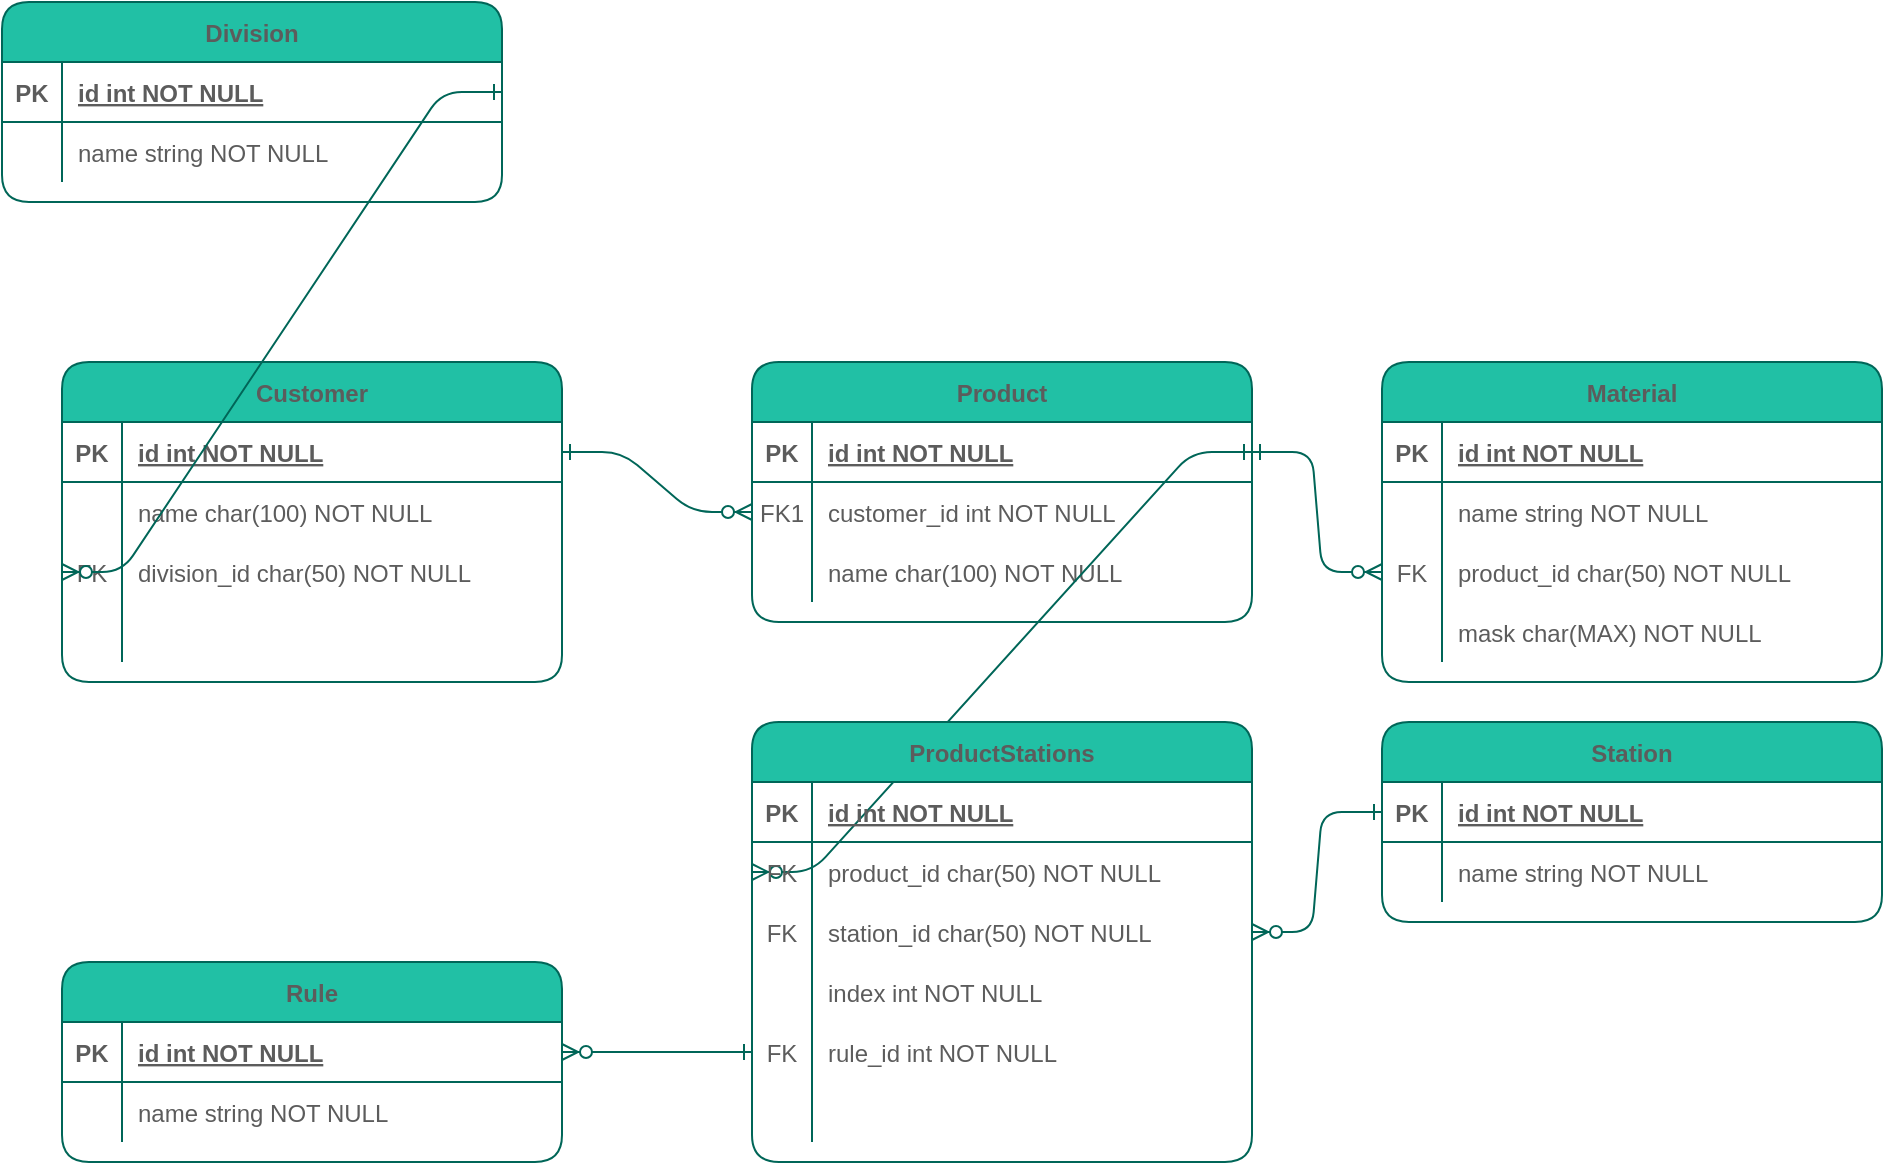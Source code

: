 <mxfile version="13.6.2" type="github">
  <diagram id="R2lEEEUBdFMjLlhIrx00" name="Page-1">
    <mxGraphModel dx="1422" dy="1894" grid="1" gridSize="10" guides="1" tooltips="1" connect="1" arrows="1" fold="1" page="1" pageScale="1" pageWidth="850" pageHeight="1100" math="0" shadow="0" extFonts="Permanent Marker^https://fonts.googleapis.com/css?family=Permanent+Marker">
      <root>
        <mxCell id="0" />
        <mxCell id="1" parent="0" />
        <mxCell id="C-vyLk0tnHw3VtMMgP7b-1" value="" style="edgeStyle=entityRelationEdgeStyle;endArrow=ERzeroToMany;startArrow=ERone;endFill=1;startFill=0;strokeColor=#006658;fontColor=#5C5C5C;" parent="1" source="C-vyLk0tnHw3VtMMgP7b-24" target="C-vyLk0tnHw3VtMMgP7b-6" edge="1">
          <mxGeometry width="100" height="100" relative="1" as="geometry">
            <mxPoint x="340" y="720" as="sourcePoint" />
            <mxPoint x="440" y="620" as="targetPoint" />
          </mxGeometry>
        </mxCell>
        <mxCell id="C-vyLk0tnHw3VtMMgP7b-23" value="Customer" style="shape=table;startSize=30;container=1;collapsible=1;childLayout=tableLayout;fixedRows=1;rowLines=0;fontStyle=1;align=center;resizeLast=1;rounded=1;fillColor=#21C0A5;strokeColor=#006658;fontColor=#5C5C5C;" parent="1" vertex="1">
          <mxGeometry x="80" y="120" width="250" height="160" as="geometry">
            <mxRectangle x="80" y="120" width="90" height="30" as="alternateBounds" />
          </mxGeometry>
        </mxCell>
        <mxCell id="C-vyLk0tnHw3VtMMgP7b-24" value="" style="shape=partialRectangle;collapsible=0;dropTarget=0;pointerEvents=0;fillColor=none;points=[[0,0.5],[1,0.5]];portConstraint=eastwest;top=0;left=0;right=0;bottom=1;rounded=1;strokeColor=#006658;fontColor=#5C5C5C;" parent="C-vyLk0tnHw3VtMMgP7b-23" vertex="1">
          <mxGeometry y="30" width="250" height="30" as="geometry" />
        </mxCell>
        <mxCell id="C-vyLk0tnHw3VtMMgP7b-25" value="PK" style="shape=partialRectangle;overflow=hidden;connectable=0;fillColor=none;top=0;left=0;bottom=0;right=0;fontStyle=1;rounded=1;strokeColor=#006658;fontColor=#5C5C5C;" parent="C-vyLk0tnHw3VtMMgP7b-24" vertex="1">
          <mxGeometry width="30" height="30" as="geometry" />
        </mxCell>
        <mxCell id="C-vyLk0tnHw3VtMMgP7b-26" value="id int NOT NULL " style="shape=partialRectangle;overflow=hidden;connectable=0;fillColor=none;top=0;left=0;bottom=0;right=0;align=left;spacingLeft=6;fontStyle=5;rounded=1;strokeColor=#006658;fontColor=#5C5C5C;" parent="C-vyLk0tnHw3VtMMgP7b-24" vertex="1">
          <mxGeometry x="30" width="220" height="30" as="geometry" />
        </mxCell>
        <mxCell id="C-vyLk0tnHw3VtMMgP7b-27" value="" style="shape=partialRectangle;collapsible=0;dropTarget=0;pointerEvents=0;fillColor=none;points=[[0,0.5],[1,0.5]];portConstraint=eastwest;top=0;left=0;right=0;bottom=0;rounded=1;strokeColor=#006658;fontColor=#5C5C5C;" parent="C-vyLk0tnHw3VtMMgP7b-23" vertex="1">
          <mxGeometry y="60" width="250" height="30" as="geometry" />
        </mxCell>
        <mxCell id="C-vyLk0tnHw3VtMMgP7b-28" value="" style="shape=partialRectangle;overflow=hidden;connectable=0;fillColor=none;top=0;left=0;bottom=0;right=0;rounded=1;strokeColor=#006658;fontColor=#5C5C5C;" parent="C-vyLk0tnHw3VtMMgP7b-27" vertex="1">
          <mxGeometry width="30" height="30" as="geometry" />
        </mxCell>
        <mxCell id="C-vyLk0tnHw3VtMMgP7b-29" value="name char(100) NOT NULL" style="shape=partialRectangle;overflow=hidden;connectable=0;fillColor=none;top=0;left=0;bottom=0;right=0;align=left;spacingLeft=6;rounded=1;strokeColor=#006658;fontColor=#5C5C5C;" parent="C-vyLk0tnHw3VtMMgP7b-27" vertex="1">
          <mxGeometry x="30" width="220" height="30" as="geometry" />
        </mxCell>
        <mxCell id="2rhXVrgkwxVS_i8DhZxt-41" style="shape=partialRectangle;collapsible=0;dropTarget=0;pointerEvents=0;fillColor=none;points=[[0,0.5],[1,0.5]];portConstraint=eastwest;top=0;left=0;right=0;bottom=0;rounded=1;strokeColor=#006658;fontColor=#5C5C5C;" vertex="1" parent="C-vyLk0tnHw3VtMMgP7b-23">
          <mxGeometry y="90" width="250" height="30" as="geometry" />
        </mxCell>
        <mxCell id="2rhXVrgkwxVS_i8DhZxt-42" value="FK" style="shape=partialRectangle;overflow=hidden;connectable=0;fillColor=none;top=0;left=0;bottom=0;right=0;rounded=1;strokeColor=#006658;fontColor=#5C5C5C;" vertex="1" parent="2rhXVrgkwxVS_i8DhZxt-41">
          <mxGeometry width="30" height="30" as="geometry" />
        </mxCell>
        <mxCell id="2rhXVrgkwxVS_i8DhZxt-43" style="shape=partialRectangle;overflow=hidden;connectable=0;fillColor=none;top=0;left=0;bottom=0;right=0;align=left;spacingLeft=6;rounded=1;strokeColor=#006658;fontColor=#5C5C5C;" vertex="1" parent="2rhXVrgkwxVS_i8DhZxt-41">
          <mxGeometry x="30" width="220" height="30" as="geometry" />
        </mxCell>
        <mxCell id="2rhXVrgkwxVS_i8DhZxt-38" style="shape=partialRectangle;collapsible=0;dropTarget=0;pointerEvents=0;fillColor=none;points=[[0,0.5],[1,0.5]];portConstraint=eastwest;top=0;left=0;right=0;bottom=0;rounded=1;strokeColor=#006658;fontColor=#5C5C5C;" vertex="1" parent="C-vyLk0tnHw3VtMMgP7b-23">
          <mxGeometry y="120" width="250" height="30" as="geometry" />
        </mxCell>
        <mxCell id="2rhXVrgkwxVS_i8DhZxt-39" style="shape=partialRectangle;overflow=hidden;connectable=0;fillColor=none;top=0;left=0;bottom=0;right=0;rounded=1;strokeColor=#006658;fontColor=#5C5C5C;" vertex="1" parent="2rhXVrgkwxVS_i8DhZxt-38">
          <mxGeometry width="30" height="30" as="geometry" />
        </mxCell>
        <mxCell id="2rhXVrgkwxVS_i8DhZxt-40" style="shape=partialRectangle;overflow=hidden;connectable=0;fillColor=none;top=0;left=0;bottom=0;right=0;align=left;spacingLeft=6;rounded=1;strokeColor=#006658;fontColor=#5C5C5C;" vertex="1" parent="2rhXVrgkwxVS_i8DhZxt-38">
          <mxGeometry x="30" width="220" height="30" as="geometry" />
        </mxCell>
        <mxCell id="2rhXVrgkwxVS_i8DhZxt-25" value="" style="edgeStyle=entityRelationEdgeStyle;endArrow=ERzeroToMany;startArrow=ERone;endFill=1;startFill=0;exitX=1;exitY=0.5;exitDx=0;exitDy=0;startSize=6;entryX=0;entryY=0.5;entryDx=0;entryDy=0;strokeColor=#006658;fontColor=#5C5C5C;" edge="1" parent="1" source="2rhXVrgkwxVS_i8DhZxt-2" target="2rhXVrgkwxVS_i8DhZxt-41">
          <mxGeometry width="100" height="100" relative="1" as="geometry">
            <mxPoint x="400" y="-5" as="sourcePoint" />
            <mxPoint x="240" y="100" as="targetPoint" />
          </mxGeometry>
        </mxCell>
        <mxCell id="2rhXVrgkwxVS_i8DhZxt-1" value="Division" style="shape=table;startSize=30;container=1;collapsible=1;childLayout=tableLayout;fixedRows=1;rowLines=0;fontStyle=1;align=center;resizeLast=1;rounded=1;fillColor=#21C0A5;strokeColor=#006658;fontColor=#5C5C5C;" vertex="1" parent="1">
          <mxGeometry x="50" y="-60" width="250" height="100" as="geometry" />
        </mxCell>
        <mxCell id="2rhXVrgkwxVS_i8DhZxt-2" value="" style="shape=partialRectangle;collapsible=0;dropTarget=0;pointerEvents=0;fillColor=none;points=[[0,0.5],[1,0.5]];portConstraint=eastwest;top=0;left=0;right=0;bottom=1;rounded=1;strokeColor=#006658;fontColor=#5C5C5C;" vertex="1" parent="2rhXVrgkwxVS_i8DhZxt-1">
          <mxGeometry y="30" width="250" height="30" as="geometry" />
        </mxCell>
        <mxCell id="2rhXVrgkwxVS_i8DhZxt-3" value="PK" style="shape=partialRectangle;overflow=hidden;connectable=0;fillColor=none;top=0;left=0;bottom=0;right=0;fontStyle=1;rounded=1;strokeColor=#006658;fontColor=#5C5C5C;" vertex="1" parent="2rhXVrgkwxVS_i8DhZxt-2">
          <mxGeometry width="30" height="30" as="geometry" />
        </mxCell>
        <mxCell id="2rhXVrgkwxVS_i8DhZxt-4" value="id int NOT NULL " style="shape=partialRectangle;overflow=hidden;connectable=0;fillColor=none;top=0;left=0;bottom=0;right=0;align=left;spacingLeft=6;fontStyle=5;rounded=1;strokeColor=#006658;fontColor=#5C5C5C;" vertex="1" parent="2rhXVrgkwxVS_i8DhZxt-2">
          <mxGeometry x="30" width="220" height="30" as="geometry" />
        </mxCell>
        <mxCell id="2rhXVrgkwxVS_i8DhZxt-8" value="" style="shape=partialRectangle;collapsible=0;dropTarget=0;pointerEvents=0;fillColor=none;points=[[0,0.5],[1,0.5]];portConstraint=eastwest;top=0;left=0;right=0;bottom=0;rounded=1;strokeColor=#006658;fontColor=#5C5C5C;" vertex="1" parent="2rhXVrgkwxVS_i8DhZxt-1">
          <mxGeometry y="60" width="250" height="30" as="geometry" />
        </mxCell>
        <mxCell id="2rhXVrgkwxVS_i8DhZxt-9" value="" style="shape=partialRectangle;overflow=hidden;connectable=0;fillColor=none;top=0;left=0;bottom=0;right=0;rounded=1;strokeColor=#006658;fontColor=#5C5C5C;" vertex="1" parent="2rhXVrgkwxVS_i8DhZxt-8">
          <mxGeometry width="30" height="30" as="geometry" />
        </mxCell>
        <mxCell id="2rhXVrgkwxVS_i8DhZxt-10" value="name string NOT NULL" style="shape=partialRectangle;overflow=hidden;connectable=0;fillColor=none;top=0;left=0;bottom=0;right=0;align=left;spacingLeft=6;rounded=1;strokeColor=#006658;fontColor=#5C5C5C;" vertex="1" parent="2rhXVrgkwxVS_i8DhZxt-8">
          <mxGeometry x="30" width="220" height="30" as="geometry" />
        </mxCell>
        <mxCell id="2rhXVrgkwxVS_i8DhZxt-44" value="division_id char(50) NOT NULL" style="shape=partialRectangle;overflow=hidden;connectable=0;fillColor=none;top=0;left=0;bottom=0;right=0;align=left;spacingLeft=6;rounded=1;strokeColor=#006658;fontColor=#5C5C5C;" vertex="1" parent="1">
          <mxGeometry x="110" y="210" width="220" height="30" as="geometry" />
        </mxCell>
        <mxCell id="C-vyLk0tnHw3VtMMgP7b-2" value="Product" style="shape=table;startSize=30;container=1;collapsible=1;childLayout=tableLayout;fixedRows=1;rowLines=0;fontStyle=1;align=center;resizeLast=1;rounded=1;fillColor=#21C0A5;strokeColor=#006658;fontColor=#5C5C5C;" parent="1" vertex="1">
          <mxGeometry x="425" y="120" width="250" height="130" as="geometry" />
        </mxCell>
        <mxCell id="C-vyLk0tnHw3VtMMgP7b-3" value="" style="shape=partialRectangle;collapsible=0;dropTarget=0;pointerEvents=0;fillColor=none;points=[[0,0.5],[1,0.5]];portConstraint=eastwest;top=0;left=0;right=0;bottom=1;rounded=1;strokeColor=#006658;fontColor=#5C5C5C;" parent="C-vyLk0tnHw3VtMMgP7b-2" vertex="1">
          <mxGeometry y="30" width="250" height="30" as="geometry" />
        </mxCell>
        <mxCell id="C-vyLk0tnHw3VtMMgP7b-4" value="PK" style="shape=partialRectangle;overflow=hidden;connectable=0;fillColor=none;top=0;left=0;bottom=0;right=0;fontStyle=1;rounded=1;strokeColor=#006658;fontColor=#5C5C5C;" parent="C-vyLk0tnHw3VtMMgP7b-3" vertex="1">
          <mxGeometry width="30" height="30" as="geometry" />
        </mxCell>
        <mxCell id="C-vyLk0tnHw3VtMMgP7b-5" value="id int NOT NULL " style="shape=partialRectangle;overflow=hidden;connectable=0;fillColor=none;top=0;left=0;bottom=0;right=0;align=left;spacingLeft=6;fontStyle=5;rounded=1;strokeColor=#006658;fontColor=#5C5C5C;" parent="C-vyLk0tnHw3VtMMgP7b-3" vertex="1">
          <mxGeometry x="30" width="220" height="30" as="geometry" />
        </mxCell>
        <mxCell id="C-vyLk0tnHw3VtMMgP7b-6" value="" style="shape=partialRectangle;collapsible=0;dropTarget=0;pointerEvents=0;fillColor=none;points=[[0,0.5],[1,0.5]];portConstraint=eastwest;top=0;left=0;right=0;bottom=0;rounded=1;strokeColor=#006658;fontColor=#5C5C5C;" parent="C-vyLk0tnHw3VtMMgP7b-2" vertex="1">
          <mxGeometry y="60" width="250" height="30" as="geometry" />
        </mxCell>
        <mxCell id="C-vyLk0tnHw3VtMMgP7b-7" value="FK1" style="shape=partialRectangle;overflow=hidden;connectable=0;fillColor=none;top=0;left=0;bottom=0;right=0;rounded=1;strokeColor=#006658;fontColor=#5C5C5C;" parent="C-vyLk0tnHw3VtMMgP7b-6" vertex="1">
          <mxGeometry width="30" height="30" as="geometry" />
        </mxCell>
        <mxCell id="C-vyLk0tnHw3VtMMgP7b-8" value="customer_id int NOT NULL" style="shape=partialRectangle;overflow=hidden;connectable=0;fillColor=none;top=0;left=0;bottom=0;right=0;align=left;spacingLeft=6;rounded=1;strokeColor=#006658;fontColor=#5C5C5C;" parent="C-vyLk0tnHw3VtMMgP7b-6" vertex="1">
          <mxGeometry x="30" width="220" height="30" as="geometry" />
        </mxCell>
        <mxCell id="C-vyLk0tnHw3VtMMgP7b-9" value="" style="shape=partialRectangle;collapsible=0;dropTarget=0;pointerEvents=0;fillColor=none;points=[[0,0.5],[1,0.5]];portConstraint=eastwest;top=0;left=0;right=0;bottom=0;rounded=1;strokeColor=#006658;fontColor=#5C5C5C;" parent="C-vyLk0tnHw3VtMMgP7b-2" vertex="1">
          <mxGeometry y="90" width="250" height="30" as="geometry" />
        </mxCell>
        <mxCell id="C-vyLk0tnHw3VtMMgP7b-10" value="" style="shape=partialRectangle;overflow=hidden;connectable=0;fillColor=none;top=0;left=0;bottom=0;right=0;rounded=1;strokeColor=#006658;fontColor=#5C5C5C;" parent="C-vyLk0tnHw3VtMMgP7b-9" vertex="1">
          <mxGeometry width="30" height="30" as="geometry" />
        </mxCell>
        <mxCell id="C-vyLk0tnHw3VtMMgP7b-11" value="name char(100) NOT NULL" style="shape=partialRectangle;overflow=hidden;connectable=0;fillColor=none;top=0;left=0;bottom=0;right=0;align=left;spacingLeft=6;rounded=1;strokeColor=#006658;fontColor=#5C5C5C;" parent="C-vyLk0tnHw3VtMMgP7b-9" vertex="1">
          <mxGeometry x="30" width="220" height="30" as="geometry" />
        </mxCell>
        <mxCell id="2rhXVrgkwxVS_i8DhZxt-52" value="" style="edgeStyle=entityRelationEdgeStyle;endArrow=ERzeroToMany;startArrow=ERone;endFill=1;startFill=0;exitX=1;exitY=0.5;exitDx=0;exitDy=0;entryX=0;entryY=0.5;entryDx=0;entryDy=0;strokeColor=#006658;fontColor=#5C5C5C;" edge="1" parent="1" source="C-vyLk0tnHw3VtMMgP7b-3" target="2rhXVrgkwxVS_i8DhZxt-53">
          <mxGeometry width="100" height="100" relative="1" as="geometry">
            <mxPoint x="690" y="180" as="sourcePoint" />
            <mxPoint x="730" y="200" as="targetPoint" />
          </mxGeometry>
        </mxCell>
        <mxCell id="2rhXVrgkwxVS_i8DhZxt-45" value="Material" style="shape=table;startSize=30;container=1;collapsible=1;childLayout=tableLayout;fixedRows=1;rowLines=0;fontStyle=1;align=center;resizeLast=1;rounded=1;fillColor=#21C0A5;strokeColor=#006658;fontColor=#5C5C5C;" vertex="1" parent="1">
          <mxGeometry x="740" y="120" width="250" height="160" as="geometry" />
        </mxCell>
        <mxCell id="2rhXVrgkwxVS_i8DhZxt-46" value="" style="shape=partialRectangle;collapsible=0;dropTarget=0;pointerEvents=0;fillColor=none;points=[[0,0.5],[1,0.5]];portConstraint=eastwest;top=0;left=0;right=0;bottom=1;rounded=1;strokeColor=#006658;fontColor=#5C5C5C;" vertex="1" parent="2rhXVrgkwxVS_i8DhZxt-45">
          <mxGeometry y="30" width="250" height="30" as="geometry" />
        </mxCell>
        <mxCell id="2rhXVrgkwxVS_i8DhZxt-47" value="PK" style="shape=partialRectangle;overflow=hidden;connectable=0;fillColor=none;top=0;left=0;bottom=0;right=0;fontStyle=1;rounded=1;strokeColor=#006658;fontColor=#5C5C5C;" vertex="1" parent="2rhXVrgkwxVS_i8DhZxt-46">
          <mxGeometry width="30" height="30" as="geometry" />
        </mxCell>
        <mxCell id="2rhXVrgkwxVS_i8DhZxt-48" value="id int NOT NULL " style="shape=partialRectangle;overflow=hidden;connectable=0;fillColor=none;top=0;left=0;bottom=0;right=0;align=left;spacingLeft=6;fontStyle=5;rounded=1;strokeColor=#006658;fontColor=#5C5C5C;" vertex="1" parent="2rhXVrgkwxVS_i8DhZxt-46">
          <mxGeometry x="30" width="220" height="30" as="geometry" />
        </mxCell>
        <mxCell id="2rhXVrgkwxVS_i8DhZxt-49" value="" style="shape=partialRectangle;collapsible=0;dropTarget=0;pointerEvents=0;fillColor=none;points=[[0,0.5],[1,0.5]];portConstraint=eastwest;top=0;left=0;right=0;bottom=0;rounded=1;strokeColor=#006658;fontColor=#5C5C5C;" vertex="1" parent="2rhXVrgkwxVS_i8DhZxt-45">
          <mxGeometry y="60" width="250" height="30" as="geometry" />
        </mxCell>
        <mxCell id="2rhXVrgkwxVS_i8DhZxt-50" value="" style="shape=partialRectangle;overflow=hidden;connectable=0;fillColor=none;top=0;left=0;bottom=0;right=0;rounded=1;strokeColor=#006658;fontColor=#5C5C5C;" vertex="1" parent="2rhXVrgkwxVS_i8DhZxt-49">
          <mxGeometry width="30" height="30" as="geometry" />
        </mxCell>
        <mxCell id="2rhXVrgkwxVS_i8DhZxt-51" value="name string NOT NULL" style="shape=partialRectangle;overflow=hidden;connectable=0;fillColor=none;top=0;left=0;bottom=0;right=0;align=left;spacingLeft=6;rounded=1;strokeColor=#006658;fontColor=#5C5C5C;" vertex="1" parent="2rhXVrgkwxVS_i8DhZxt-49">
          <mxGeometry x="30" width="220" height="30" as="geometry" />
        </mxCell>
        <mxCell id="2rhXVrgkwxVS_i8DhZxt-53" style="shape=partialRectangle;collapsible=0;dropTarget=0;pointerEvents=0;fillColor=none;points=[[0,0.5],[1,0.5]];portConstraint=eastwest;top=0;left=0;right=0;bottom=0;rounded=1;strokeColor=#006658;fontColor=#5C5C5C;" vertex="1" parent="2rhXVrgkwxVS_i8DhZxt-45">
          <mxGeometry y="90" width="250" height="30" as="geometry" />
        </mxCell>
        <mxCell id="2rhXVrgkwxVS_i8DhZxt-54" value="FK" style="shape=partialRectangle;overflow=hidden;connectable=0;fillColor=none;top=0;left=0;bottom=0;right=0;rounded=1;strokeColor=#006658;fontColor=#5C5C5C;" vertex="1" parent="2rhXVrgkwxVS_i8DhZxt-53">
          <mxGeometry width="30" height="30" as="geometry" />
        </mxCell>
        <mxCell id="2rhXVrgkwxVS_i8DhZxt-55" value="product_id char(50) NOT NULL" style="shape=partialRectangle;overflow=hidden;connectable=0;fillColor=none;top=0;left=0;bottom=0;right=0;align=left;spacingLeft=6;rounded=1;strokeColor=#006658;fontColor=#5C5C5C;" vertex="1" parent="2rhXVrgkwxVS_i8DhZxt-53">
          <mxGeometry x="30" width="220" height="30" as="geometry" />
        </mxCell>
        <mxCell id="2rhXVrgkwxVS_i8DhZxt-56" style="shape=partialRectangle;collapsible=0;dropTarget=0;pointerEvents=0;fillColor=none;points=[[0,0.5],[1,0.5]];portConstraint=eastwest;top=0;left=0;right=0;bottom=0;rounded=1;strokeColor=#006658;fontColor=#5C5C5C;" vertex="1" parent="2rhXVrgkwxVS_i8DhZxt-45">
          <mxGeometry y="120" width="250" height="30" as="geometry" />
        </mxCell>
        <mxCell id="2rhXVrgkwxVS_i8DhZxt-57" style="shape=partialRectangle;overflow=hidden;connectable=0;fillColor=none;top=0;left=0;bottom=0;right=0;rounded=1;strokeColor=#006658;fontColor=#5C5C5C;" vertex="1" parent="2rhXVrgkwxVS_i8DhZxt-56">
          <mxGeometry width="30" height="30" as="geometry" />
        </mxCell>
        <mxCell id="2rhXVrgkwxVS_i8DhZxt-58" value="mask char(MAX) NOT NULL" style="shape=partialRectangle;overflow=hidden;connectable=0;fillColor=none;top=0;left=0;bottom=0;right=0;align=left;spacingLeft=6;rounded=1;strokeColor=#006658;fontColor=#5C5C5C;" vertex="1" parent="2rhXVrgkwxVS_i8DhZxt-56">
          <mxGeometry x="30" width="220" height="30" as="geometry" />
        </mxCell>
        <mxCell id="2rhXVrgkwxVS_i8DhZxt-66" value="" style="edgeStyle=entityRelationEdgeStyle;endArrow=ERzeroToMany;startArrow=ERone;endFill=1;startFill=0;exitX=1;exitY=0.5;exitDx=0;exitDy=0;entryX=0;entryY=0.5;entryDx=0;entryDy=0;strokeColor=#006658;fontColor=#5C5C5C;" edge="1" parent="1" source="C-vyLk0tnHw3VtMMgP7b-3" target="2rhXVrgkwxVS_i8DhZxt-63">
          <mxGeometry width="100" height="100" relative="1" as="geometry">
            <mxPoint x="680" y="170" as="sourcePoint" />
            <mxPoint x="410" y="370" as="targetPoint" />
          </mxGeometry>
        </mxCell>
        <mxCell id="2rhXVrgkwxVS_i8DhZxt-73" value="" style="edgeStyle=entityRelationEdgeStyle;endArrow=ERone;startArrow=ERzeroToMany;endFill=0;startFill=1;exitX=1;exitY=0.5;exitDx=0;exitDy=0;entryX=0;entryY=0.5;entryDx=0;entryDy=0;strokeColor=#006658;fontColor=#5C5C5C;" edge="1" parent="1" source="2rhXVrgkwxVS_i8DhZxt-67" target="2rhXVrgkwxVS_i8DhZxt-18">
          <mxGeometry width="100" height="100" relative="1" as="geometry">
            <mxPoint x="705" y="380" as="sourcePoint" />
            <mxPoint x="470" y="590" as="targetPoint" />
          </mxGeometry>
        </mxCell>
        <mxCell id="2rhXVrgkwxVS_i8DhZxt-80" value="Rule" style="shape=table;startSize=30;container=1;collapsible=1;childLayout=tableLayout;fixedRows=1;rowLines=0;fontStyle=1;align=center;resizeLast=1;rounded=1;fillColor=#21C0A5;strokeColor=#006658;fontColor=#5C5C5C;" vertex="1" parent="1">
          <mxGeometry x="80" y="420" width="250" height="100" as="geometry" />
        </mxCell>
        <mxCell id="2rhXVrgkwxVS_i8DhZxt-81" value="" style="shape=partialRectangle;collapsible=0;dropTarget=0;pointerEvents=0;fillColor=none;points=[[0,0.5],[1,0.5]];portConstraint=eastwest;top=0;left=0;right=0;bottom=1;rounded=1;strokeColor=#006658;fontColor=#5C5C5C;" vertex="1" parent="2rhXVrgkwxVS_i8DhZxt-80">
          <mxGeometry y="30" width="250" height="30" as="geometry" />
        </mxCell>
        <mxCell id="2rhXVrgkwxVS_i8DhZxt-82" value="PK" style="shape=partialRectangle;overflow=hidden;connectable=0;fillColor=none;top=0;left=0;bottom=0;right=0;fontStyle=1;rounded=1;strokeColor=#006658;fontColor=#5C5C5C;" vertex="1" parent="2rhXVrgkwxVS_i8DhZxt-81">
          <mxGeometry width="30" height="30" as="geometry" />
        </mxCell>
        <mxCell id="2rhXVrgkwxVS_i8DhZxt-83" value="id int NOT NULL " style="shape=partialRectangle;overflow=hidden;connectable=0;fillColor=none;top=0;left=0;bottom=0;right=0;align=left;spacingLeft=6;fontStyle=5;rounded=1;strokeColor=#006658;fontColor=#5C5C5C;" vertex="1" parent="2rhXVrgkwxVS_i8DhZxt-81">
          <mxGeometry x="30" width="220" height="30" as="geometry" />
        </mxCell>
        <mxCell id="2rhXVrgkwxVS_i8DhZxt-84" value="" style="shape=partialRectangle;collapsible=0;dropTarget=0;pointerEvents=0;fillColor=none;points=[[0,0.5],[1,0.5]];portConstraint=eastwest;top=0;left=0;right=0;bottom=0;rounded=1;strokeColor=#006658;fontColor=#5C5C5C;" vertex="1" parent="2rhXVrgkwxVS_i8DhZxt-80">
          <mxGeometry y="60" width="250" height="30" as="geometry" />
        </mxCell>
        <mxCell id="2rhXVrgkwxVS_i8DhZxt-85" value="" style="shape=partialRectangle;overflow=hidden;connectable=0;fillColor=none;top=0;left=0;bottom=0;right=0;rounded=1;strokeColor=#006658;fontColor=#5C5C5C;" vertex="1" parent="2rhXVrgkwxVS_i8DhZxt-84">
          <mxGeometry width="30" height="30" as="geometry" />
        </mxCell>
        <mxCell id="2rhXVrgkwxVS_i8DhZxt-86" value="name string NOT NULL" style="shape=partialRectangle;overflow=hidden;connectable=0;fillColor=none;top=0;left=0;bottom=0;right=0;align=left;spacingLeft=6;rounded=1;strokeColor=#006658;fontColor=#5C5C5C;" vertex="1" parent="2rhXVrgkwxVS_i8DhZxt-84">
          <mxGeometry x="30" width="220" height="30" as="geometry" />
        </mxCell>
        <mxCell id="2rhXVrgkwxVS_i8DhZxt-87" value="" style="edgeStyle=entityRelationEdgeStyle;endArrow=ERone;startArrow=ERzeroToMany;endFill=0;startFill=1;exitX=1;exitY=0.5;exitDx=0;exitDy=0;entryX=0;entryY=0.5;entryDx=0;entryDy=0;strokeColor=#006658;fontColor=#5C5C5C;" edge="1" parent="1" source="2rhXVrgkwxVS_i8DhZxt-81" target="2rhXVrgkwxVS_i8DhZxt-77">
          <mxGeometry width="100" height="100" relative="1" as="geometry">
            <mxPoint x="345" y="550" as="sourcePoint" />
            <mxPoint x="440" y="580" as="targetPoint" />
          </mxGeometry>
        </mxCell>
        <mxCell id="2rhXVrgkwxVS_i8DhZxt-17" value="Station" style="shape=table;startSize=30;container=1;collapsible=1;childLayout=tableLayout;fixedRows=1;rowLines=0;fontStyle=1;align=center;resizeLast=1;rounded=1;fillColor=#21C0A5;strokeColor=#006658;fontColor=#5C5C5C;" vertex="1" parent="1">
          <mxGeometry x="740" y="300" width="250" height="100" as="geometry" />
        </mxCell>
        <mxCell id="2rhXVrgkwxVS_i8DhZxt-18" value="" style="shape=partialRectangle;collapsible=0;dropTarget=0;pointerEvents=0;fillColor=none;points=[[0,0.5],[1,0.5]];portConstraint=eastwest;top=0;left=0;right=0;bottom=1;rounded=1;strokeColor=#006658;fontColor=#5C5C5C;" vertex="1" parent="2rhXVrgkwxVS_i8DhZxt-17">
          <mxGeometry y="30" width="250" height="30" as="geometry" />
        </mxCell>
        <mxCell id="2rhXVrgkwxVS_i8DhZxt-19" value="PK" style="shape=partialRectangle;overflow=hidden;connectable=0;fillColor=none;top=0;left=0;bottom=0;right=0;fontStyle=1;rounded=1;strokeColor=#006658;fontColor=#5C5C5C;" vertex="1" parent="2rhXVrgkwxVS_i8DhZxt-18">
          <mxGeometry width="30" height="30" as="geometry" />
        </mxCell>
        <mxCell id="2rhXVrgkwxVS_i8DhZxt-20" value="id int NOT NULL " style="shape=partialRectangle;overflow=hidden;connectable=0;fillColor=none;top=0;left=0;bottom=0;right=0;align=left;spacingLeft=6;fontStyle=5;rounded=1;strokeColor=#006658;fontColor=#5C5C5C;" vertex="1" parent="2rhXVrgkwxVS_i8DhZxt-18">
          <mxGeometry x="30" width="220" height="30" as="geometry" />
        </mxCell>
        <mxCell id="2rhXVrgkwxVS_i8DhZxt-21" value="" style="shape=partialRectangle;collapsible=0;dropTarget=0;pointerEvents=0;fillColor=none;points=[[0,0.5],[1,0.5]];portConstraint=eastwest;top=0;left=0;right=0;bottom=0;rounded=1;strokeColor=#006658;fontColor=#5C5C5C;" vertex="1" parent="2rhXVrgkwxVS_i8DhZxt-17">
          <mxGeometry y="60" width="250" height="30" as="geometry" />
        </mxCell>
        <mxCell id="2rhXVrgkwxVS_i8DhZxt-22" value="" style="shape=partialRectangle;overflow=hidden;connectable=0;fillColor=none;top=0;left=0;bottom=0;right=0;rounded=1;strokeColor=#006658;fontColor=#5C5C5C;" vertex="1" parent="2rhXVrgkwxVS_i8DhZxt-21">
          <mxGeometry width="30" height="30" as="geometry" />
        </mxCell>
        <mxCell id="2rhXVrgkwxVS_i8DhZxt-23" value="name string NOT NULL" style="shape=partialRectangle;overflow=hidden;connectable=0;fillColor=none;top=0;left=0;bottom=0;right=0;align=left;spacingLeft=6;rounded=1;strokeColor=#006658;fontColor=#5C5C5C;" vertex="1" parent="2rhXVrgkwxVS_i8DhZxt-21">
          <mxGeometry x="30" width="220" height="30" as="geometry" />
        </mxCell>
        <mxCell id="2rhXVrgkwxVS_i8DhZxt-59" value="ProductStations" style="shape=table;startSize=30;container=1;collapsible=1;childLayout=tableLayout;fixedRows=1;rowLines=0;fontStyle=1;align=center;resizeLast=1;rounded=1;fillColor=#21C0A5;strokeColor=#006658;fontColor=#5C5C5C;" vertex="1" parent="1">
          <mxGeometry x="425" y="300" width="250" height="220" as="geometry" />
        </mxCell>
        <mxCell id="2rhXVrgkwxVS_i8DhZxt-60" value="" style="shape=partialRectangle;collapsible=0;dropTarget=0;pointerEvents=0;fillColor=none;points=[[0,0.5],[1,0.5]];portConstraint=eastwest;top=0;left=0;right=0;bottom=1;rounded=1;strokeColor=#006658;fontColor=#5C5C5C;" vertex="1" parent="2rhXVrgkwxVS_i8DhZxt-59">
          <mxGeometry y="30" width="250" height="30" as="geometry" />
        </mxCell>
        <mxCell id="2rhXVrgkwxVS_i8DhZxt-61" value="PK" style="shape=partialRectangle;overflow=hidden;connectable=0;fillColor=none;top=0;left=0;bottom=0;right=0;fontStyle=1;rounded=1;strokeColor=#006658;fontColor=#5C5C5C;" vertex="1" parent="2rhXVrgkwxVS_i8DhZxt-60">
          <mxGeometry width="30" height="30" as="geometry" />
        </mxCell>
        <mxCell id="2rhXVrgkwxVS_i8DhZxt-62" value="id int NOT NULL " style="shape=partialRectangle;overflow=hidden;connectable=0;fillColor=none;top=0;left=0;bottom=0;right=0;align=left;spacingLeft=6;fontStyle=5;rounded=1;strokeColor=#006658;fontColor=#5C5C5C;" vertex="1" parent="2rhXVrgkwxVS_i8DhZxt-60">
          <mxGeometry x="30" width="220" height="30" as="geometry" />
        </mxCell>
        <mxCell id="2rhXVrgkwxVS_i8DhZxt-63" value="" style="shape=partialRectangle;collapsible=0;dropTarget=0;pointerEvents=0;fillColor=none;points=[[0,0.5],[1,0.5]];portConstraint=eastwest;top=0;left=0;right=0;bottom=0;rounded=1;strokeColor=#006658;fontColor=#5C5C5C;" vertex="1" parent="2rhXVrgkwxVS_i8DhZxt-59">
          <mxGeometry y="60" width="250" height="30" as="geometry" />
        </mxCell>
        <mxCell id="2rhXVrgkwxVS_i8DhZxt-64" value="FK" style="shape=partialRectangle;overflow=hidden;connectable=0;fillColor=none;top=0;left=0;bottom=0;right=0;rounded=1;strokeColor=#006658;fontColor=#5C5C5C;" vertex="1" parent="2rhXVrgkwxVS_i8DhZxt-63">
          <mxGeometry width="30" height="30" as="geometry" />
        </mxCell>
        <mxCell id="2rhXVrgkwxVS_i8DhZxt-65" value="product_id char(50) NOT NULL" style="shape=partialRectangle;overflow=hidden;connectable=0;fillColor=none;top=0;left=0;bottom=0;right=0;align=left;spacingLeft=6;rounded=1;strokeColor=#006658;fontColor=#5C5C5C;" vertex="1" parent="2rhXVrgkwxVS_i8DhZxt-63">
          <mxGeometry x="30" width="220" height="30" as="geometry" />
        </mxCell>
        <mxCell id="2rhXVrgkwxVS_i8DhZxt-67" style="shape=partialRectangle;collapsible=0;dropTarget=0;pointerEvents=0;fillColor=none;points=[[0,0.5],[1,0.5]];portConstraint=eastwest;top=0;left=0;right=0;bottom=0;rounded=1;strokeColor=#006658;fontColor=#5C5C5C;" vertex="1" parent="2rhXVrgkwxVS_i8DhZxt-59">
          <mxGeometry y="90" width="250" height="30" as="geometry" />
        </mxCell>
        <mxCell id="2rhXVrgkwxVS_i8DhZxt-68" value="FK" style="shape=partialRectangle;overflow=hidden;connectable=0;fillColor=none;top=0;left=0;bottom=0;right=0;rounded=1;strokeColor=#006658;fontColor=#5C5C5C;" vertex="1" parent="2rhXVrgkwxVS_i8DhZxt-67">
          <mxGeometry width="30" height="30" as="geometry" />
        </mxCell>
        <mxCell id="2rhXVrgkwxVS_i8DhZxt-69" value="station_id char(50) NOT NULL" style="shape=partialRectangle;overflow=hidden;connectable=0;fillColor=none;top=0;left=0;bottom=0;right=0;align=left;spacingLeft=6;rounded=1;strokeColor=#006658;fontColor=#5C5C5C;" vertex="1" parent="2rhXVrgkwxVS_i8DhZxt-67">
          <mxGeometry x="30" width="220" height="30" as="geometry" />
        </mxCell>
        <mxCell id="2rhXVrgkwxVS_i8DhZxt-70" style="shape=partialRectangle;collapsible=0;dropTarget=0;pointerEvents=0;fillColor=none;points=[[0,0.5],[1,0.5]];portConstraint=eastwest;top=0;left=0;right=0;bottom=0;rounded=1;strokeColor=#006658;fontColor=#5C5C5C;" vertex="1" parent="2rhXVrgkwxVS_i8DhZxt-59">
          <mxGeometry y="120" width="250" height="30" as="geometry" />
        </mxCell>
        <mxCell id="2rhXVrgkwxVS_i8DhZxt-71" style="shape=partialRectangle;overflow=hidden;connectable=0;fillColor=none;top=0;left=0;bottom=0;right=0;rounded=1;strokeColor=#006658;fontColor=#5C5C5C;" vertex="1" parent="2rhXVrgkwxVS_i8DhZxt-70">
          <mxGeometry width="30" height="30" as="geometry" />
        </mxCell>
        <mxCell id="2rhXVrgkwxVS_i8DhZxt-72" value="index int NOT NULL" style="shape=partialRectangle;overflow=hidden;connectable=0;fillColor=none;top=0;left=0;bottom=0;right=0;align=left;spacingLeft=6;rounded=1;strokeColor=#006658;fontColor=#5C5C5C;" vertex="1" parent="2rhXVrgkwxVS_i8DhZxt-70">
          <mxGeometry x="30" width="220" height="30" as="geometry" />
        </mxCell>
        <mxCell id="2rhXVrgkwxVS_i8DhZxt-77" style="shape=partialRectangle;collapsible=0;dropTarget=0;pointerEvents=0;fillColor=none;points=[[0,0.5],[1,0.5]];portConstraint=eastwest;top=0;left=0;right=0;bottom=0;rounded=1;strokeColor=#006658;fontColor=#5C5C5C;" vertex="1" parent="2rhXVrgkwxVS_i8DhZxt-59">
          <mxGeometry y="150" width="250" height="30" as="geometry" />
        </mxCell>
        <mxCell id="2rhXVrgkwxVS_i8DhZxt-78" value="FK" style="shape=partialRectangle;overflow=hidden;connectable=0;fillColor=none;top=0;left=0;bottom=0;right=0;rounded=1;strokeColor=#006658;fontColor=#5C5C5C;" vertex="1" parent="2rhXVrgkwxVS_i8DhZxt-77">
          <mxGeometry width="30" height="30" as="geometry" />
        </mxCell>
        <mxCell id="2rhXVrgkwxVS_i8DhZxt-79" value="rule_id int NOT NULL" style="shape=partialRectangle;overflow=hidden;connectable=0;fillColor=none;top=0;left=0;bottom=0;right=0;align=left;spacingLeft=6;rounded=1;strokeColor=#006658;fontColor=#5C5C5C;" vertex="1" parent="2rhXVrgkwxVS_i8DhZxt-77">
          <mxGeometry x="30" width="220" height="30" as="geometry" />
        </mxCell>
        <mxCell id="2rhXVrgkwxVS_i8DhZxt-74" style="shape=partialRectangle;collapsible=0;dropTarget=0;pointerEvents=0;fillColor=none;points=[[0,0.5],[1,0.5]];portConstraint=eastwest;top=0;left=0;right=0;bottom=0;rounded=1;strokeColor=#006658;fontColor=#5C5C5C;" vertex="1" parent="2rhXVrgkwxVS_i8DhZxt-59">
          <mxGeometry y="180" width="250" height="30" as="geometry" />
        </mxCell>
        <mxCell id="2rhXVrgkwxVS_i8DhZxt-75" style="shape=partialRectangle;overflow=hidden;connectable=0;fillColor=none;top=0;left=0;bottom=0;right=0;rounded=1;strokeColor=#006658;fontColor=#5C5C5C;" vertex="1" parent="2rhXVrgkwxVS_i8DhZxt-74">
          <mxGeometry width="30" height="30" as="geometry" />
        </mxCell>
        <mxCell id="2rhXVrgkwxVS_i8DhZxt-76" style="shape=partialRectangle;overflow=hidden;connectable=0;fillColor=none;top=0;left=0;bottom=0;right=0;align=left;spacingLeft=6;rounded=1;strokeColor=#006658;fontColor=#5C5C5C;" vertex="1" parent="2rhXVrgkwxVS_i8DhZxt-74">
          <mxGeometry x="30" width="220" height="30" as="geometry" />
        </mxCell>
      </root>
    </mxGraphModel>
  </diagram>
</mxfile>
